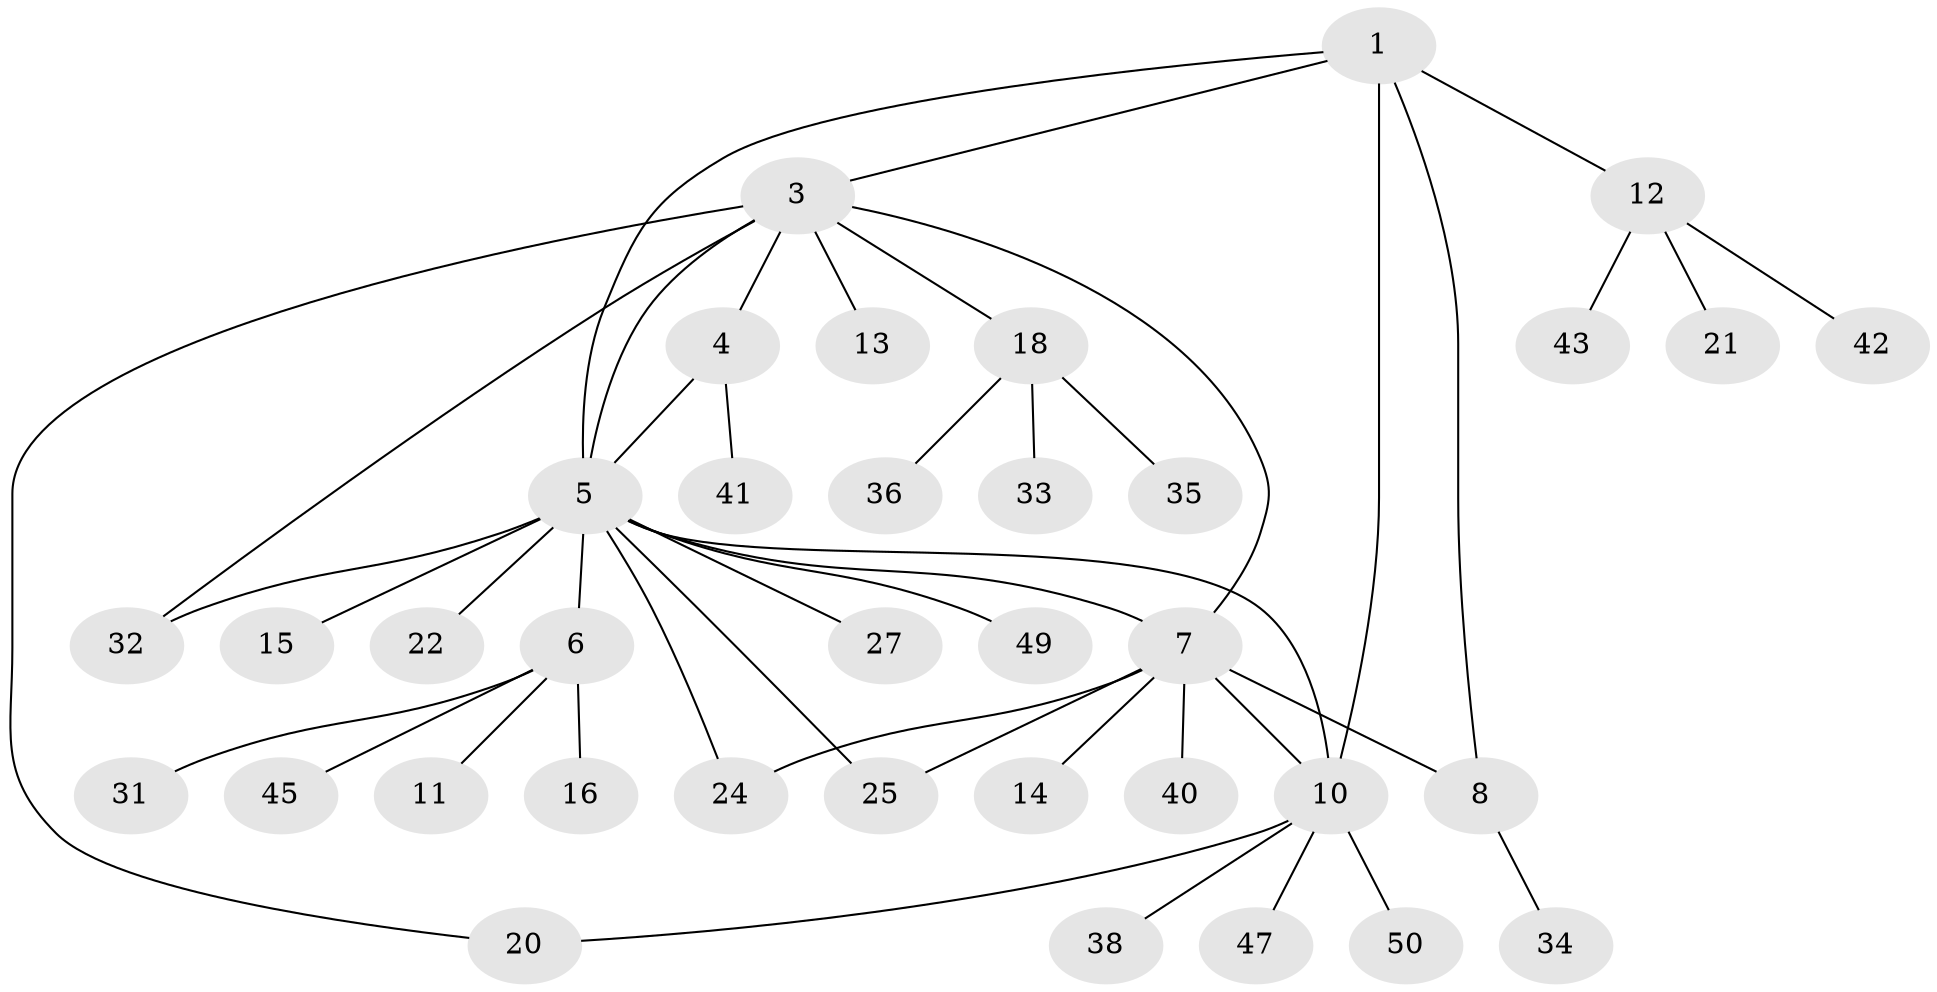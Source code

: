 // Generated by graph-tools (version 1.1) at 2025/24/03/03/25 07:24:17]
// undirected, 36 vertices, 45 edges
graph export_dot {
graph [start="1"]
  node [color=gray90,style=filled];
  1 [super="+2"];
  3 [super="+30"];
  4 [super="+19"];
  5 [super="+9"];
  6 [super="+46"];
  7 [super="+26"];
  8 [super="+29"];
  10 [super="+39"];
  11;
  12 [super="+17"];
  13;
  14;
  15;
  16;
  18 [super="+28"];
  20;
  21 [super="+44"];
  22 [super="+23"];
  24;
  25;
  27;
  31;
  32;
  33;
  34 [super="+37"];
  35;
  36;
  38;
  40;
  41;
  42;
  43 [super="+48"];
  45;
  47;
  49;
  50;
  1 -- 3;
  1 -- 8;
  1 -- 10;
  1 -- 12;
  1 -- 5;
  3 -- 4;
  3 -- 5;
  3 -- 7;
  3 -- 13;
  3 -- 18;
  3 -- 20;
  3 -- 32;
  4 -- 41;
  4 -- 5;
  5 -- 6;
  5 -- 7;
  5 -- 22;
  5 -- 25;
  5 -- 32;
  5 -- 49;
  5 -- 24;
  5 -- 10;
  5 -- 27;
  5 -- 15;
  6 -- 11;
  6 -- 16;
  6 -- 31;
  6 -- 45;
  7 -- 8;
  7 -- 10;
  7 -- 14;
  7 -- 24;
  7 -- 25;
  7 -- 40;
  8 -- 34;
  10 -- 20;
  10 -- 38;
  10 -- 47;
  10 -- 50;
  12 -- 21;
  12 -- 42;
  12 -- 43;
  18 -- 35;
  18 -- 33;
  18 -- 36;
}

